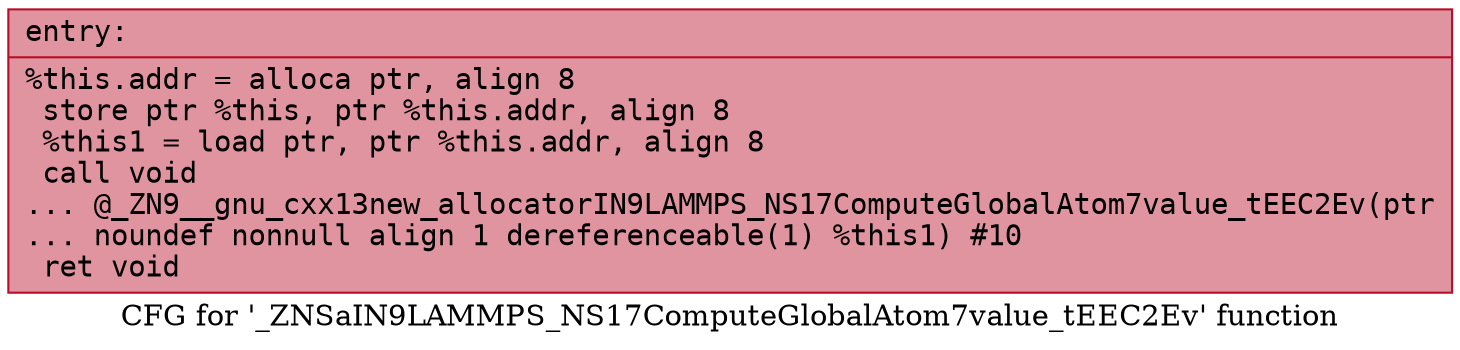 digraph "CFG for '_ZNSaIN9LAMMPS_NS17ComputeGlobalAtom7value_tEEC2Ev' function" {
	label="CFG for '_ZNSaIN9LAMMPS_NS17ComputeGlobalAtom7value_tEEC2Ev' function";

	Node0x56131ebe1070 [shape=record,color="#b70d28ff", style=filled, fillcolor="#b70d2870" fontname="Courier",label="{entry:\l|  %this.addr = alloca ptr, align 8\l  store ptr %this, ptr %this.addr, align 8\l  %this1 = load ptr, ptr %this.addr, align 8\l  call void\l... @_ZN9__gnu_cxx13new_allocatorIN9LAMMPS_NS17ComputeGlobalAtom7value_tEEC2Ev(ptr\l... noundef nonnull align 1 dereferenceable(1) %this1) #10\l  ret void\l}"];
}
